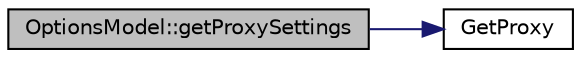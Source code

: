 digraph "OptionsModel::getProxySettings"
{
  edge [fontname="Helvetica",fontsize="10",labelfontname="Helvetica",labelfontsize="10"];
  node [fontname="Helvetica",fontsize="10",shape=record];
  rankdir="LR";
  Node134 [label="OptionsModel::getProxySettings",height=0.2,width=0.4,color="black", fillcolor="grey75", style="filled", fontcolor="black"];
  Node134 -> Node135 [color="midnightblue",fontsize="10",style="solid",fontname="Helvetica"];
  Node135 [label="GetProxy",height=0.2,width=0.4,color="black", fillcolor="white", style="filled",URL="$d0/d0e/netbase_8cpp.html#a4e67b39fc1769663260d791d2f4d049d"];
}
